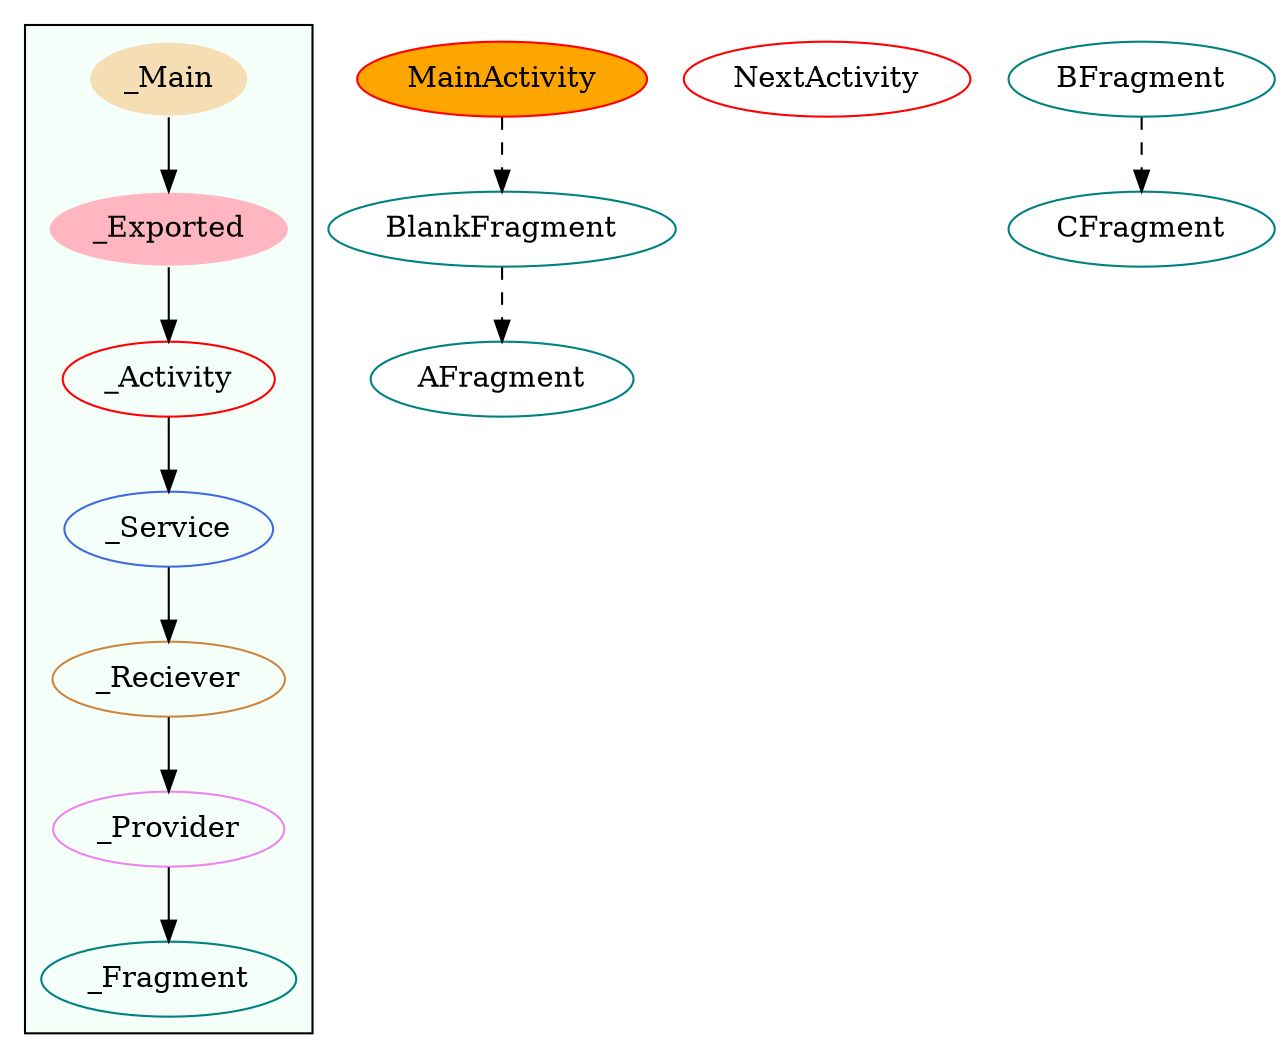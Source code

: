 digraph G {
subgraph cluster_legend{ 
bgcolor=mintcream;
_Activity[color = red];
_Service[color = royalblue];
_Provider[color = violet];
_Reciever[color = peru];
_Fragment[color = teal];
_Main[style=filled, fillcolor=wheat, color = mintcream];
_Exported[style=filled, fillcolor=lightpink, color = mintcream];
_Main -> _Exported -> _Activity -> _Service -> _Reciever -> _Provider -> _Fragment; 
}
MainActivity[style=filled, fillcolor=orange, color = red];
NextActivity[color = red];
CFragment[color = teal];
BlankFragment[color = teal];
BFragment[color = teal];
AFragment[color = teal];
BFragment->CFragment[style = dashed];
BlankFragment->AFragment[style = dashed];
MainActivity->BlankFragment[style = dashed];
}
